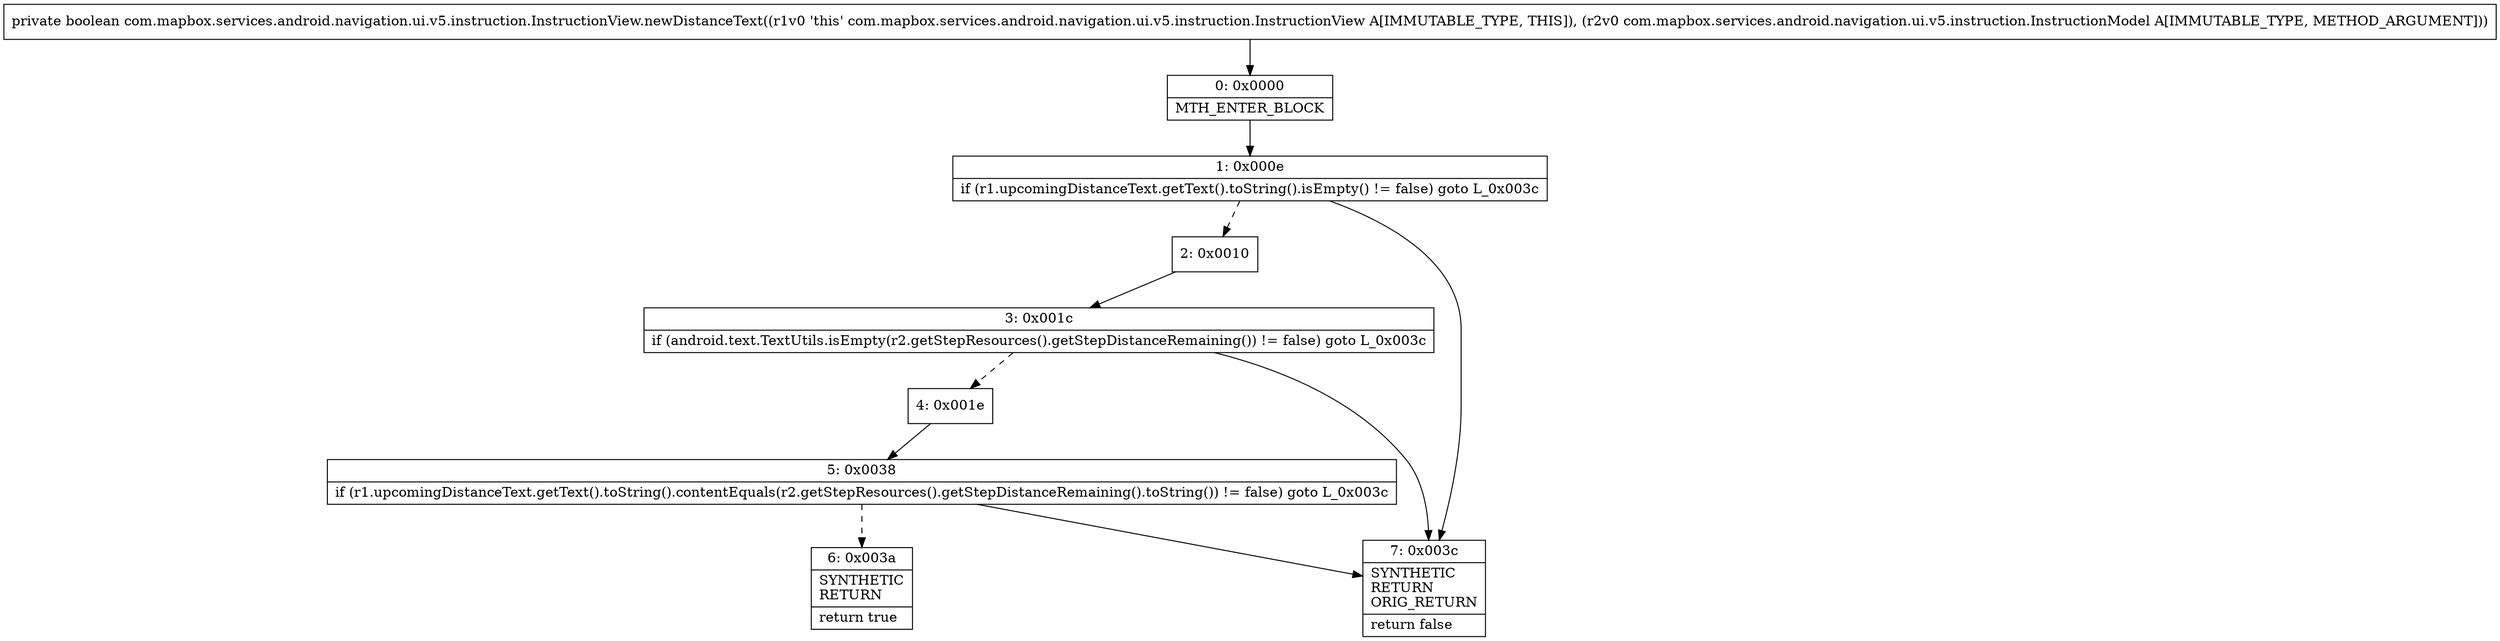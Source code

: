 digraph "CFG forcom.mapbox.services.android.navigation.ui.v5.instruction.InstructionView.newDistanceText(Lcom\/mapbox\/services\/android\/navigation\/ui\/v5\/instruction\/InstructionModel;)Z" {
Node_0 [shape=record,label="{0\:\ 0x0000|MTH_ENTER_BLOCK\l}"];
Node_1 [shape=record,label="{1\:\ 0x000e|if (r1.upcomingDistanceText.getText().toString().isEmpty() != false) goto L_0x003c\l}"];
Node_2 [shape=record,label="{2\:\ 0x0010}"];
Node_3 [shape=record,label="{3\:\ 0x001c|if (android.text.TextUtils.isEmpty(r2.getStepResources().getStepDistanceRemaining()) != false) goto L_0x003c\l}"];
Node_4 [shape=record,label="{4\:\ 0x001e}"];
Node_5 [shape=record,label="{5\:\ 0x0038|if (r1.upcomingDistanceText.getText().toString().contentEquals(r2.getStepResources().getStepDistanceRemaining().toString()) != false) goto L_0x003c\l}"];
Node_6 [shape=record,label="{6\:\ 0x003a|SYNTHETIC\lRETURN\l|return true\l}"];
Node_7 [shape=record,label="{7\:\ 0x003c|SYNTHETIC\lRETURN\lORIG_RETURN\l|return false\l}"];
MethodNode[shape=record,label="{private boolean com.mapbox.services.android.navigation.ui.v5.instruction.InstructionView.newDistanceText((r1v0 'this' com.mapbox.services.android.navigation.ui.v5.instruction.InstructionView A[IMMUTABLE_TYPE, THIS]), (r2v0 com.mapbox.services.android.navigation.ui.v5.instruction.InstructionModel A[IMMUTABLE_TYPE, METHOD_ARGUMENT])) }"];
MethodNode -> Node_0;
Node_0 -> Node_1;
Node_1 -> Node_2[style=dashed];
Node_1 -> Node_7;
Node_2 -> Node_3;
Node_3 -> Node_4[style=dashed];
Node_3 -> Node_7;
Node_4 -> Node_5;
Node_5 -> Node_6[style=dashed];
Node_5 -> Node_7;
}

